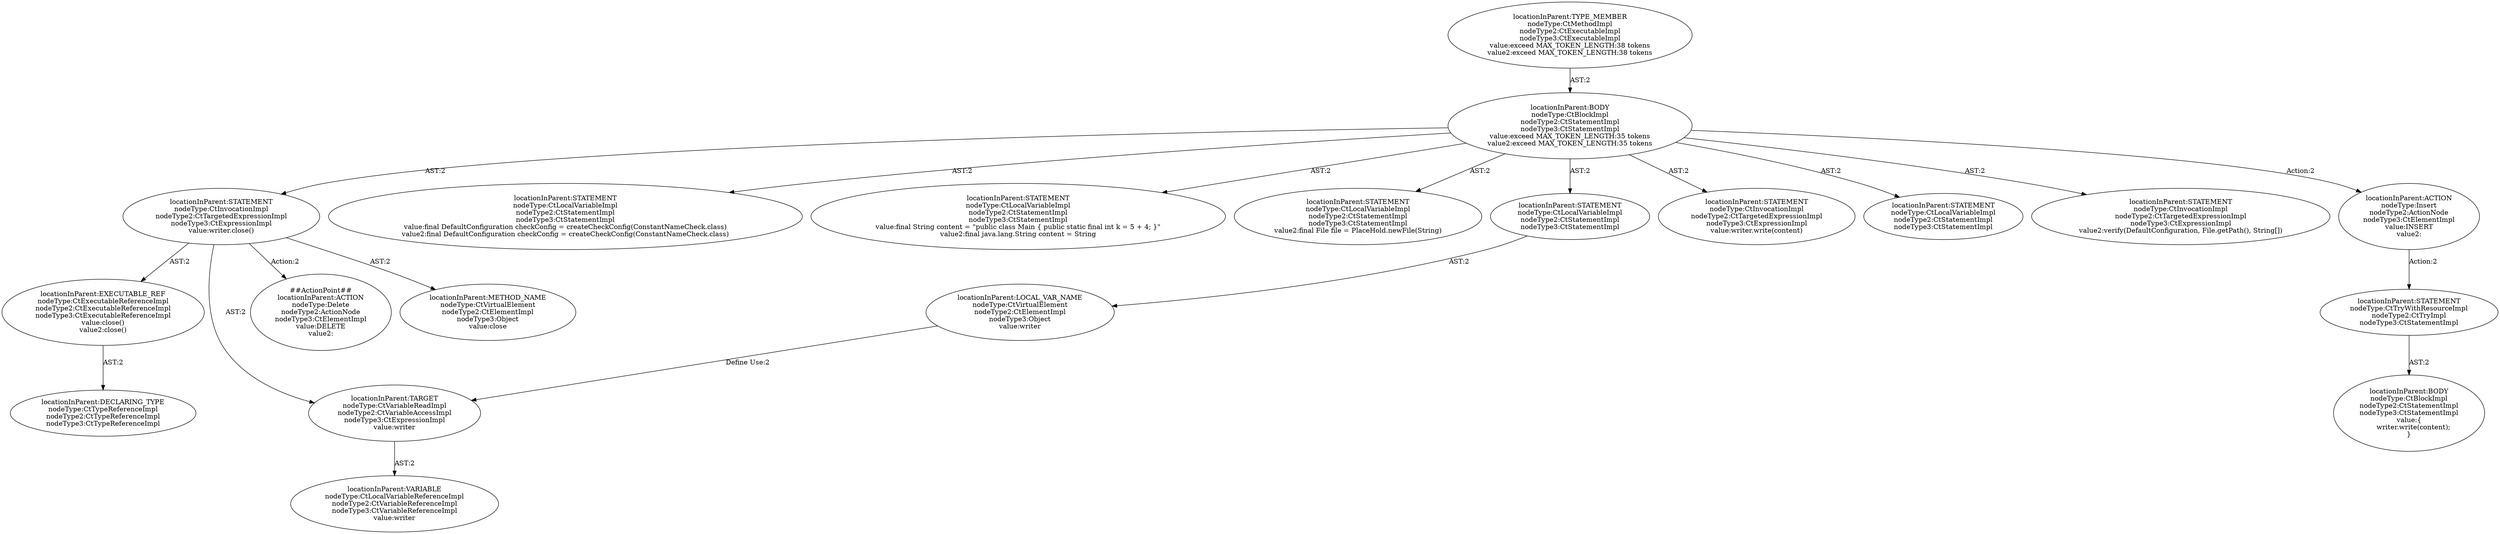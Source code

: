 digraph "Pattern" {
0 [label="##ActionPoint##
locationInParent:ACTION
nodeType:Delete
nodeType2:ActionNode
nodeType3:CtElementImpl
value:DELETE
value2:" shape=ellipse]
1 [label="locationInParent:STATEMENT
nodeType:CtInvocationImpl
nodeType2:CtTargetedExpressionImpl
nodeType3:CtExpressionImpl
value:writer.close()" shape=ellipse]
2 [label="locationInParent:BODY
nodeType:CtBlockImpl
nodeType2:CtStatementImpl
nodeType3:CtStatementImpl
value:exceed MAX_TOKEN_LENGTH:35 tokens
value2:exceed MAX_TOKEN_LENGTH:35 tokens" shape=ellipse]
3 [label="locationInParent:TYPE_MEMBER
nodeType:CtMethodImpl
nodeType2:CtExecutableImpl
nodeType3:CtExecutableImpl
value:exceed MAX_TOKEN_LENGTH:38 tokens
value2:exceed MAX_TOKEN_LENGTH:38 tokens" shape=ellipse]
4 [label="locationInParent:STATEMENT
nodeType:CtLocalVariableImpl
nodeType2:CtStatementImpl
nodeType3:CtStatementImpl
value:final DefaultConfiguration checkConfig = createCheckConfig(ConstantNameCheck.class)
value2:final DefaultConfiguration checkConfig = createCheckConfig(ConstantNameCheck.class)" shape=ellipse]
5 [label="locationInParent:STATEMENT
nodeType:CtLocalVariableImpl
nodeType2:CtStatementImpl
nodeType3:CtStatementImpl
value:final String content = \"public class Main \{ public static final int k = 5 + 4; \}\"
value2:final java.lang.String content = String" shape=ellipse]
6 [label="locationInParent:STATEMENT
nodeType:CtLocalVariableImpl
nodeType2:CtStatementImpl
nodeType3:CtStatementImpl
value2:final File file = PlaceHold.newFile(String)" shape=ellipse]
7 [label="locationInParent:STATEMENT
nodeType:CtLocalVariableImpl
nodeType2:CtStatementImpl
nodeType3:CtStatementImpl" shape=ellipse]
8 [label="locationInParent:STATEMENT
nodeType:CtInvocationImpl
nodeType2:CtTargetedExpressionImpl
nodeType3:CtExpressionImpl
value:writer.write(content)" shape=ellipse]
9 [label="locationInParent:STATEMENT
nodeType:CtLocalVariableImpl
nodeType2:CtStatementImpl
nodeType3:CtStatementImpl" shape=ellipse]
10 [label="locationInParent:STATEMENT
nodeType:CtInvocationImpl
nodeType2:CtTargetedExpressionImpl
nodeType3:CtExpressionImpl
value2:verify(DefaultConfiguration, File.getPath(), String[])" shape=ellipse]
11 [label="locationInParent:ACTION
nodeType:Insert
nodeType2:ActionNode
nodeType3:CtElementImpl
value:INSERT
value2:" shape=ellipse]
12 [label="locationInParent:STATEMENT
nodeType:CtTryWithResourceImpl
nodeType2:CtTryImpl
nodeType3:CtStatementImpl" shape=ellipse]
13 [label="locationInParent:BODY
nodeType:CtBlockImpl
nodeType2:CtStatementImpl
nodeType3:CtStatementImpl
value:\{
    writer.write(content);
\}" shape=ellipse]
14 [label="locationInParent:METHOD_NAME
nodeType:CtVirtualElement
nodeType2:CtElementImpl
nodeType3:Object
value:close" shape=ellipse]
15 [label="locationInParent:TARGET
nodeType:CtVariableReadImpl
nodeType2:CtVariableAccessImpl
nodeType3:CtExpressionImpl
value:writer" shape=ellipse]
16 [label="locationInParent:LOCAL_VAR_NAME
nodeType:CtVirtualElement
nodeType2:CtElementImpl
nodeType3:Object
value:writer" shape=ellipse]
17 [label="locationInParent:VARIABLE
nodeType:CtLocalVariableReferenceImpl
nodeType2:CtVariableReferenceImpl
nodeType3:CtVariableReferenceImpl
value:writer" shape=ellipse]
18 [label="locationInParent:EXECUTABLE_REF
nodeType:CtExecutableReferenceImpl
nodeType2:CtExecutableReferenceImpl
nodeType3:CtExecutableReferenceImpl
value:close()
value2:close()" shape=ellipse]
19 [label="locationInParent:DECLARING_TYPE
nodeType:CtTypeReferenceImpl
nodeType2:CtTypeReferenceImpl
nodeType3:CtTypeReferenceImpl" shape=ellipse]
1 -> 0 [label="Action:2"];
1 -> 14 [label="AST:2"];
1 -> 15 [label="AST:2"];
1 -> 18 [label="AST:2"];
2 -> 1 [label="AST:2"];
2 -> 4 [label="AST:2"];
2 -> 5 [label="AST:2"];
2 -> 6 [label="AST:2"];
2 -> 7 [label="AST:2"];
2 -> 8 [label="AST:2"];
2 -> 9 [label="AST:2"];
2 -> 10 [label="AST:2"];
2 -> 11 [label="Action:2"];
3 -> 2 [label="AST:2"];
7 -> 16 [label="AST:2"];
11 -> 12 [label="Action:2"];
12 -> 13 [label="AST:2"];
15 -> 17 [label="AST:2"];
16 -> 15 [label="Define Use:2"];
18 -> 19 [label="AST:2"];
}